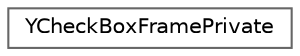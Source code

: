 digraph "Graphical Class Hierarchy"
{
 // LATEX_PDF_SIZE
  bgcolor="transparent";
  edge [fontname=Helvetica,fontsize=10,labelfontname=Helvetica,labelfontsize=10];
  node [fontname=Helvetica,fontsize=10,shape=box,height=0.2,width=0.4];
  rankdir="LR";
  Node0 [id="Node000000",label="YCheckBoxFramePrivate",height=0.2,width=0.4,color="grey40", fillcolor="white", style="filled",URL="$structYCheckBoxFramePrivate.html",tooltip=" "];
}
